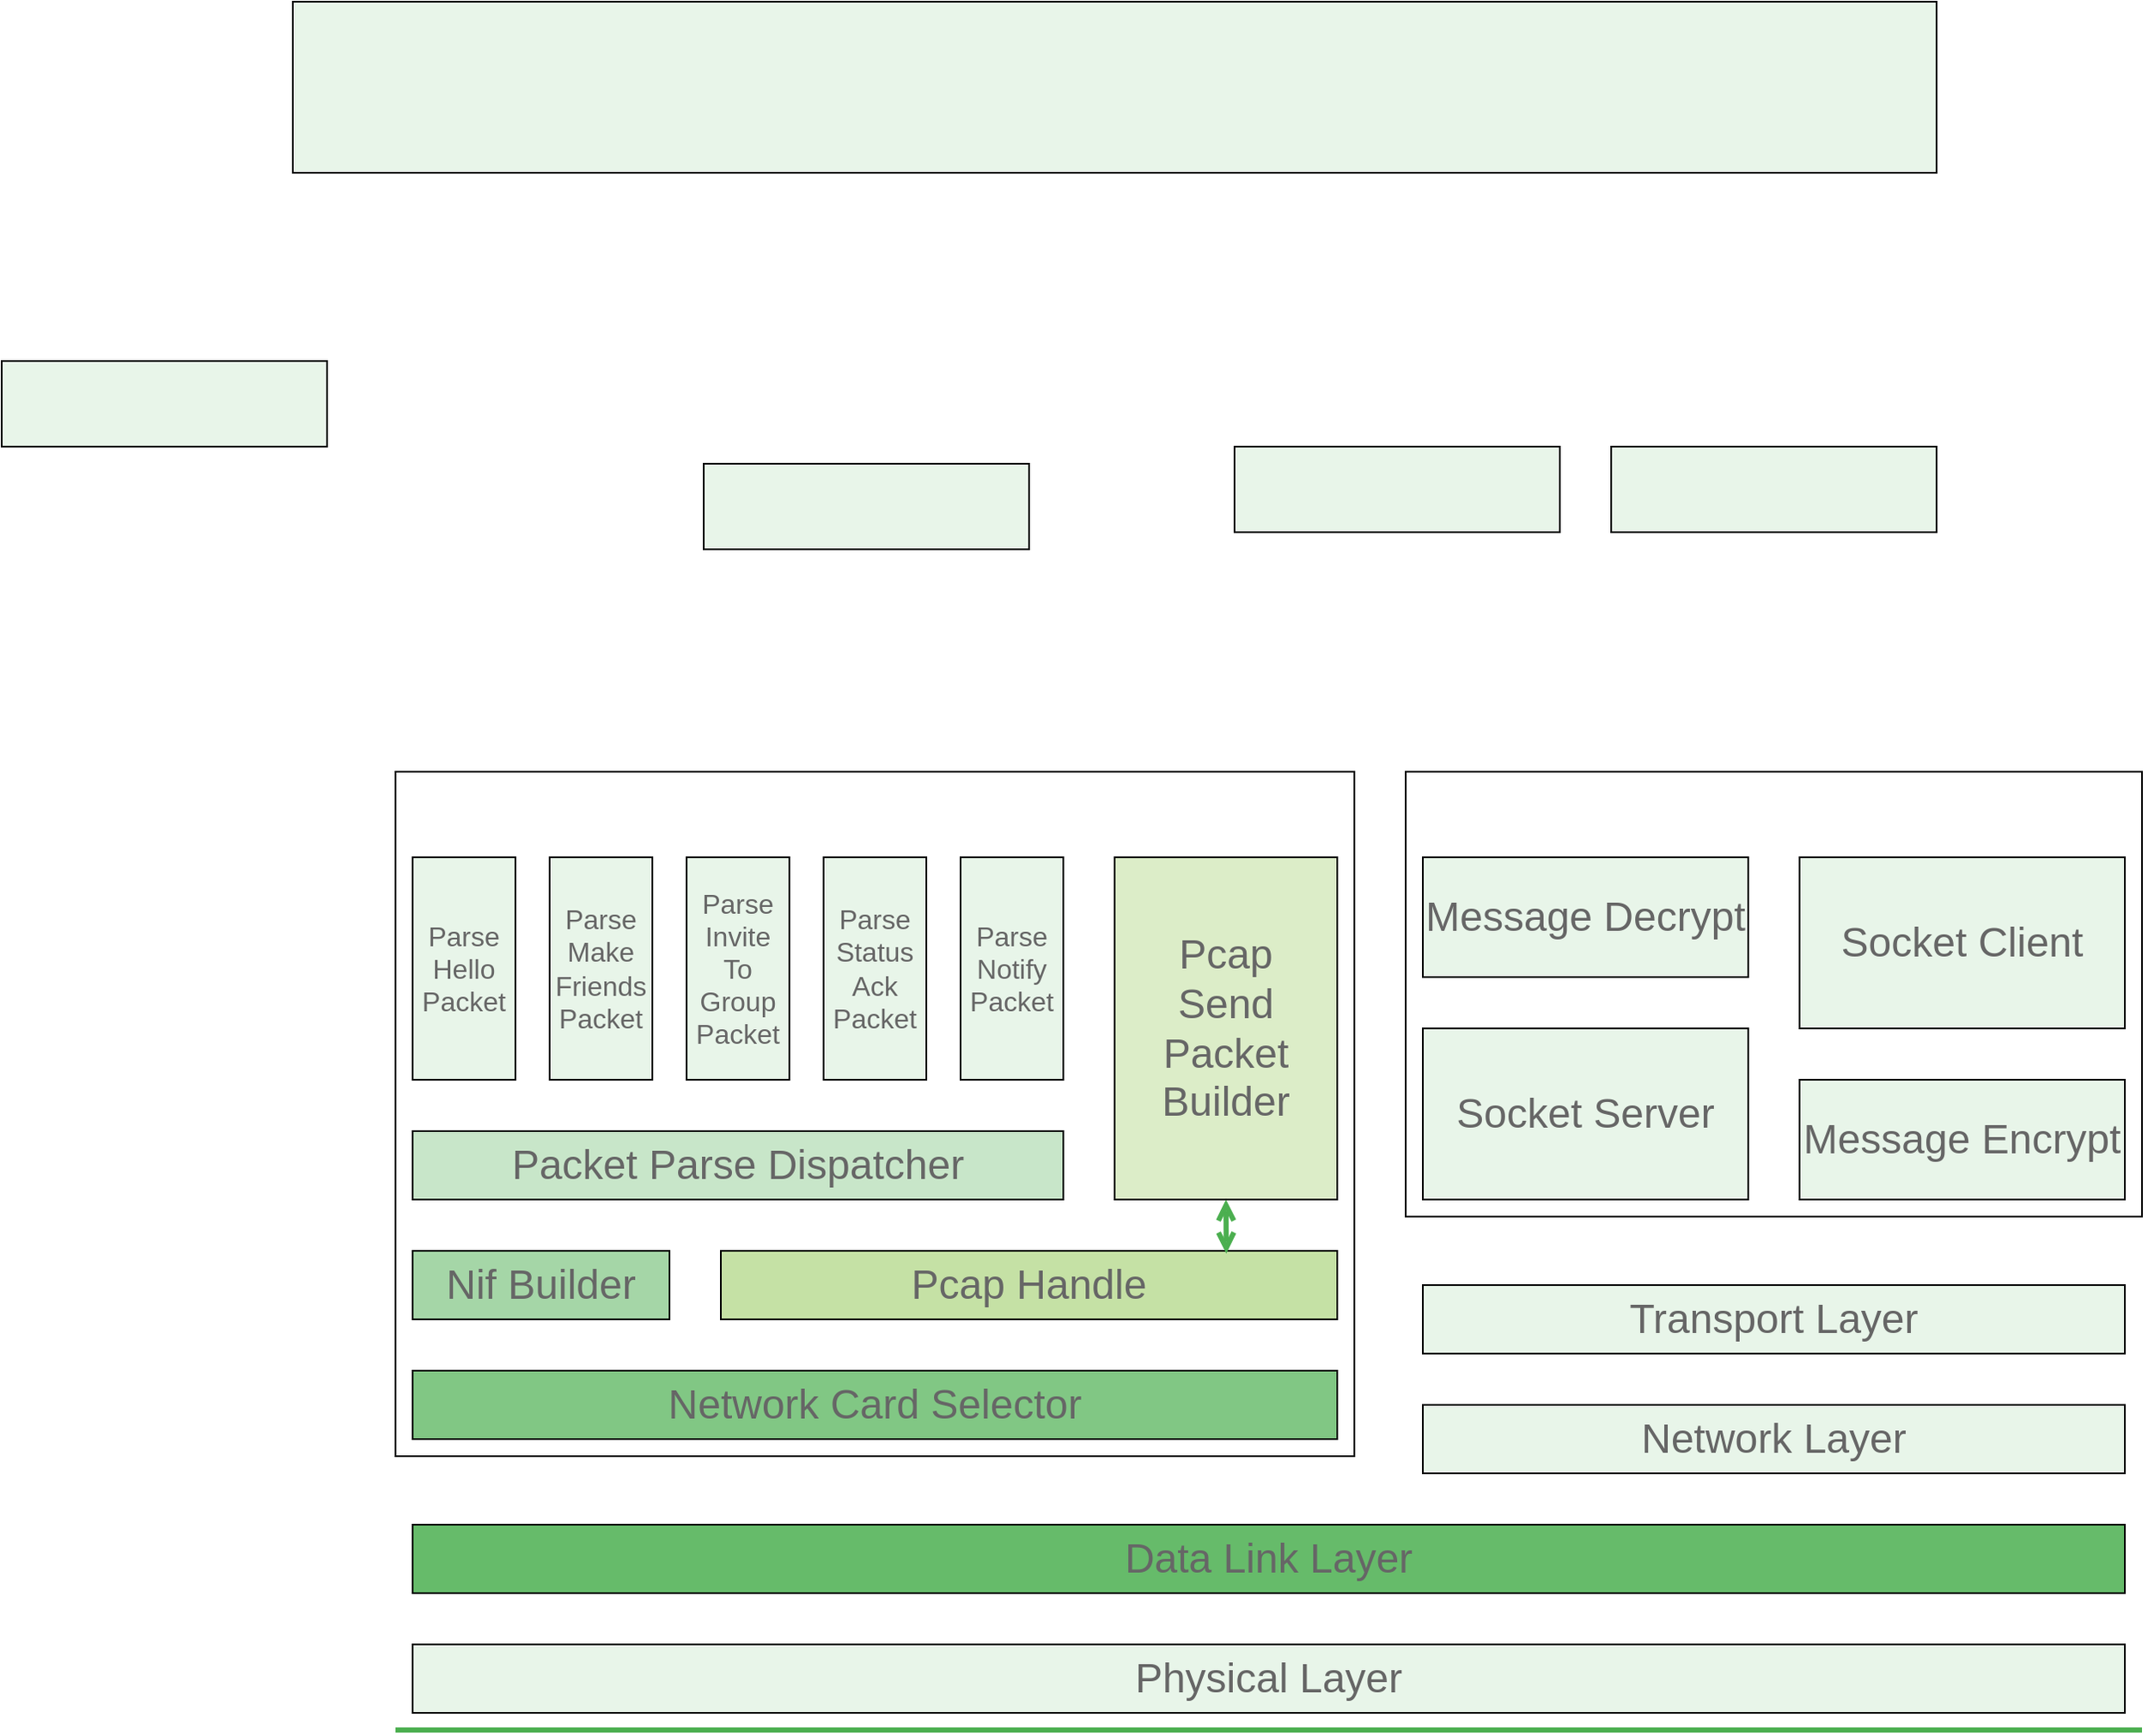 <mxfile version="14.6.6" type="github">
  <diagram id="JCKB8MocDSN7x97dPDkK" name="Page-1">
    <mxGraphModel dx="865" dy="523" grid="1" gridSize="10" guides="1" tooltips="1" connect="1" arrows="1" fold="1" page="1" pageScale="1" pageWidth="1654" pageHeight="2336" math="0" shadow="0">
      <root>
        <mxCell id="0" />
        <mxCell id="1" parent="0" />
        <mxCell id="Dv_WCurl7W9lhUE-oqcY-34" value="" style="rounded=0;whiteSpace=wrap;html=1;fillColor=none;" vertex="1" parent="1">
          <mxGeometry x="870" y="600" width="430" height="260" as="geometry" />
        </mxCell>
        <mxCell id="Dv_WCurl7W9lhUE-oqcY-24" value="&lt;span style=&quot;color: rgb(102 , 102 , 102) ; font-size: 24px&quot;&gt;Network Layer&lt;/span&gt;" style="rounded=0;whiteSpace=wrap;html=1;strokeColor=#000000;fillColor=#e8f5e9;strokeWidth=1;" vertex="1" parent="1">
          <mxGeometry x="880" y="970" width="410" height="40" as="geometry" />
        </mxCell>
        <mxCell id="Dv_WCurl7W9lhUE-oqcY-26" value="&lt;span style=&quot;color: rgb(102 , 102 , 102) ; font-size: 24px&quot;&gt;Transport Layer&lt;/span&gt;" style="rounded=0;whiteSpace=wrap;html=1;strokeColor=#000000;fillColor=#e8f5e9;strokeWidth=1;" vertex="1" parent="1">
          <mxGeometry x="880" y="900" width="410" height="40" as="geometry" />
        </mxCell>
        <mxCell id="Dv_WCurl7W9lhUE-oqcY-28" value="&lt;font color=&quot;#666666&quot;&gt;&lt;span style=&quot;font-size: 24px&quot;&gt;Socket Server&lt;/span&gt;&lt;/font&gt;" style="rounded=0;whiteSpace=wrap;html=1;strokeColor=#000000;fillColor=#e8f5e9;strokeWidth=1;" vertex="1" parent="1">
          <mxGeometry x="880" y="750" width="190" height="100" as="geometry" />
        </mxCell>
        <mxCell id="Dv_WCurl7W9lhUE-oqcY-30" value="&lt;span style=&quot;color: rgb(102 , 102 , 102) ; font-size: 24px&quot;&gt;Socket Client&lt;/span&gt;" style="rounded=0;whiteSpace=wrap;html=1;strokeColor=#000000;fillColor=#e8f5e9;strokeWidth=1;" vertex="1" parent="1">
          <mxGeometry x="1100" y="650" width="190" height="100" as="geometry" />
        </mxCell>
        <mxCell id="Dv_WCurl7W9lhUE-oqcY-31" value="&lt;span style=&quot;color: rgb(102 , 102 , 102) ; font-size: 24px&quot;&gt;Message Decrypt&lt;/span&gt;" style="rounded=0;whiteSpace=wrap;html=1;strokeColor=#000000;fillColor=#e8f5e9;strokeWidth=1;" vertex="1" parent="1">
          <mxGeometry x="880" y="650" width="190" height="70" as="geometry" />
        </mxCell>
        <mxCell id="Dv_WCurl7W9lhUE-oqcY-32" value="&lt;span style=&quot;color: rgb(102 , 102 , 102) ; font-size: 24px&quot;&gt;Message Encrypt&lt;/span&gt;" style="rounded=0;whiteSpace=wrap;html=1;strokeColor=#000000;fillColor=#e8f5e9;strokeWidth=1;" vertex="1" parent="1">
          <mxGeometry x="1100" y="780" width="190" height="70" as="geometry" />
        </mxCell>
        <mxCell id="Dv_WCurl7W9lhUE-oqcY-36" value="" style="rounded=0;whiteSpace=wrap;html=1;strokeColor=#000000;fillColor=#e8f5e9;" vertex="1" parent="1">
          <mxGeometry x="50" y="360" width="190" height="50" as="geometry" />
        </mxCell>
        <mxCell id="Dv_WCurl7W9lhUE-oqcY-37" value="" style="rounded=0;whiteSpace=wrap;html=1;strokeColor=#000000;fillColor=#e8f5e9;" vertex="1" parent="1">
          <mxGeometry x="460" y="420" width="190" height="50" as="geometry" />
        </mxCell>
        <mxCell id="Dv_WCurl7W9lhUE-oqcY-39" value="" style="rounded=0;whiteSpace=wrap;html=1;strokeColor=#000000;fillColor=#e8f5e9;" vertex="1" parent="1">
          <mxGeometry x="770" y="410" width="190" height="50" as="geometry" />
        </mxCell>
        <mxCell id="Dv_WCurl7W9lhUE-oqcY-40" value="" style="rounded=0;whiteSpace=wrap;html=1;strokeColor=#000000;fillColor=#e8f5e9;" vertex="1" parent="1">
          <mxGeometry x="990" y="410" width="190" height="50" as="geometry" />
        </mxCell>
        <mxCell id="Dv_WCurl7W9lhUE-oqcY-41" value="" style="rounded=0;whiteSpace=wrap;html=1;strokeColor=#000000;fillColor=#e8f5e9;" vertex="1" parent="1">
          <mxGeometry x="220" y="150" width="960" height="100" as="geometry" />
        </mxCell>
        <mxCell id="Dv_WCurl7W9lhUE-oqcY-56" value="" style="group" vertex="1" connectable="0" parent="1">
          <mxGeometry x="280" y="600" width="560" height="400" as="geometry" />
        </mxCell>
        <mxCell id="Dv_WCurl7W9lhUE-oqcY-10" value="&lt;font style=&quot;font-size: 24px&quot; color=&quot;#666666&quot;&gt;Nif Builder&lt;/font&gt;" style="rounded=0;whiteSpace=wrap;html=1;fillColor=#a5d6a7;strokeWidth=1;" vertex="1" parent="Dv_WCurl7W9lhUE-oqcY-56">
          <mxGeometry x="10" y="280" width="150" height="40" as="geometry" />
        </mxCell>
        <mxCell id="Dv_WCurl7W9lhUE-oqcY-11" value="&lt;font color=&quot;#666666&quot;&gt;&lt;span style=&quot;font-size: 24px&quot;&gt;Pcap Handle&lt;/span&gt;&lt;/font&gt;" style="rounded=0;whiteSpace=wrap;html=1;fillColor=#c5e1a5;strokeWidth=1;" vertex="1" parent="Dv_WCurl7W9lhUE-oqcY-56">
          <mxGeometry x="190" y="280" width="360" height="40" as="geometry" />
        </mxCell>
        <mxCell id="Dv_WCurl7W9lhUE-oqcY-16" value="&lt;font color=&quot;#666666&quot;&gt;&lt;span style=&quot;font-size: 24px&quot;&gt;Packet Parse Dispatcher&lt;/span&gt;&lt;/font&gt;" style="rounded=0;whiteSpace=wrap;html=1;strokeColor=#000000;fillColor=#c8e6c9;strokeWidth=1;" vertex="1" parent="Dv_WCurl7W9lhUE-oqcY-56">
          <mxGeometry x="10" y="210" width="380" height="40" as="geometry" />
        </mxCell>
        <mxCell id="Dv_WCurl7W9lhUE-oqcY-17" value="&lt;span style=&quot;color: rgb(102 , 102 , 102) ; font-size: 24px&quot;&gt;Pcap&lt;br&gt;Send&lt;br&gt;Packet&lt;br&gt;Builder&lt;br&gt;&lt;/span&gt;" style="rounded=0;whiteSpace=wrap;html=1;strokeColor=#000000;fillColor=#dcedc8;strokeWidth=1;" vertex="1" parent="Dv_WCurl7W9lhUE-oqcY-56">
          <mxGeometry x="420" y="50" width="130" height="200" as="geometry" />
        </mxCell>
        <mxCell id="Dv_WCurl7W9lhUE-oqcY-18" value="&lt;span style=&quot;color: rgb(102 , 102 , 102) ; font-size: 16px&quot;&gt;Parse&lt;br&gt;Hello&lt;br&gt;Packet&lt;br&gt;&lt;/span&gt;" style="rounded=0;whiteSpace=wrap;html=1;strokeColor=#000000;fillColor=#e8f5e9;strokeWidth=1;" vertex="1" parent="Dv_WCurl7W9lhUE-oqcY-56">
          <mxGeometry x="10" y="50" width="60" height="130" as="geometry" />
        </mxCell>
        <mxCell id="Dv_WCurl7W9lhUE-oqcY-19" value="&lt;span style=&quot;color: rgb(102 , 102 , 102) ; font-size: 16px&quot;&gt;Parse&lt;/span&gt;&lt;br style=&quot;color: rgb(102 , 102 , 102) ; font-size: 16px&quot;&gt;&lt;font color=&quot;#666666&quot;&gt;&lt;span style=&quot;font-size: 16px&quot;&gt;Make&lt;br&gt;Friends&lt;/span&gt;&lt;/font&gt;&lt;br style=&quot;color: rgb(102 , 102 , 102) ; font-size: 16px&quot;&gt;&lt;span style=&quot;color: rgb(102 , 102 , 102) ; font-size: 16px&quot;&gt;Packet&lt;/span&gt;" style="rounded=0;whiteSpace=wrap;html=1;strokeColor=#000000;fillColor=#e8f5e9;strokeWidth=1;" vertex="1" parent="Dv_WCurl7W9lhUE-oqcY-56">
          <mxGeometry x="90" y="50" width="60" height="130" as="geometry" />
        </mxCell>
        <mxCell id="Dv_WCurl7W9lhUE-oqcY-20" value="&lt;span style=&quot;color: rgb(102 , 102 , 102) ; font-size: 16px&quot;&gt;Parse&lt;/span&gt;&lt;br style=&quot;color: rgb(102 , 102 , 102) ; font-size: 16px&quot;&gt;&lt;span style=&quot;color: rgb(102 , 102 , 102) ; font-size: 16px&quot;&gt;Invite&lt;br&gt;&lt;/span&gt;&lt;span style=&quot;color: rgb(102 , 102 , 102) ; font-size: 16px&quot;&gt;To&lt;br&gt;&lt;/span&gt;&lt;font color=&quot;#666666&quot;&gt;&lt;span style=&quot;font-size: 16px&quot;&gt;Group&lt;/span&gt;&lt;/font&gt;&lt;br style=&quot;color: rgb(102 , 102 , 102) ; font-size: 16px&quot;&gt;&lt;span style=&quot;color: rgb(102 , 102 , 102) ; font-size: 16px&quot;&gt;Packet&lt;/span&gt;" style="rounded=0;whiteSpace=wrap;html=1;strokeColor=#000000;fillColor=#e8f5e9;strokeWidth=1;" vertex="1" parent="Dv_WCurl7W9lhUE-oqcY-56">
          <mxGeometry x="170" y="50" width="60" height="130" as="geometry" />
        </mxCell>
        <mxCell id="Dv_WCurl7W9lhUE-oqcY-21" value="&lt;span style=&quot;color: rgb(102 , 102 , 102) ; font-size: 16px&quot;&gt;Parse&lt;/span&gt;&lt;br style=&quot;color: rgb(102 , 102 , 102) ; font-size: 16px&quot;&gt;&lt;span style=&quot;color: rgb(102 , 102 , 102) ; font-size: 16px&quot;&gt;Status&lt;br&gt;&lt;/span&gt;&lt;font color=&quot;#666666&quot;&gt;&lt;span style=&quot;font-size: 16px&quot;&gt;Ack&lt;/span&gt;&lt;/font&gt;&lt;br style=&quot;color: rgb(102 , 102 , 102) ; font-size: 16px&quot;&gt;&lt;span style=&quot;color: rgb(102 , 102 , 102) ; font-size: 16px&quot;&gt;Packet&lt;/span&gt;" style="rounded=0;whiteSpace=wrap;html=1;strokeColor=#000000;fillColor=#e8f5e9;strokeWidth=1;" vertex="1" parent="Dv_WCurl7W9lhUE-oqcY-56">
          <mxGeometry x="250" y="50" width="60" height="130" as="geometry" />
        </mxCell>
        <mxCell id="Dv_WCurl7W9lhUE-oqcY-22" value="&lt;span style=&quot;color: rgb(102 , 102 , 102) ; font-size: 16px&quot;&gt;Parse&lt;/span&gt;&lt;br style=&quot;color: rgb(102 , 102 , 102) ; font-size: 16px&quot;&gt;&lt;font color=&quot;#666666&quot;&gt;&lt;span style=&quot;font-size: 16px&quot;&gt;Notify&lt;/span&gt;&lt;/font&gt;&lt;br style=&quot;color: rgb(102 , 102 , 102) ; font-size: 16px&quot;&gt;&lt;span style=&quot;color: rgb(102 , 102 , 102) ; font-size: 16px&quot;&gt;Packet&lt;/span&gt;" style="rounded=0;whiteSpace=wrap;html=1;strokeColor=#000000;fillColor=#e8f5e9;strokeWidth=1;" vertex="1" parent="Dv_WCurl7W9lhUE-oqcY-56">
          <mxGeometry x="330" y="50" width="60" height="130" as="geometry" />
        </mxCell>
        <mxCell id="Dv_WCurl7W9lhUE-oqcY-33" value="" style="rounded=0;whiteSpace=wrap;html=1;strokeColor=#000000;fillColor=none;" vertex="1" parent="Dv_WCurl7W9lhUE-oqcY-56">
          <mxGeometry width="560" height="400" as="geometry" />
        </mxCell>
        <mxCell id="Dv_WCurl7W9lhUE-oqcY-9" value="&lt;font style=&quot;font-size: 24px&quot; color=&quot;#666666&quot;&gt;Network Card Selector&lt;/font&gt;" style="rounded=0;whiteSpace=wrap;html=1;fillColor=#81c784;strokeWidth=1;" vertex="1" parent="Dv_WCurl7W9lhUE-oqcY-56">
          <mxGeometry x="10" y="350" width="540" height="40" as="geometry" />
        </mxCell>
        <mxCell id="Dv_WCurl7W9lhUE-oqcY-55" value="" style="endArrow=open;startArrow=open;html=1;strokeColor=#4caf50;strokeWidth=3;entryX=0.5;entryY=1;entryDx=0;entryDy=0;exitX=0.82;exitY=0.04;exitDx=0;exitDy=0;exitPerimeter=0;startFill=0;endFill=0;" edge="1" parent="Dv_WCurl7W9lhUE-oqcY-56" source="Dv_WCurl7W9lhUE-oqcY-11" target="Dv_WCurl7W9lhUE-oqcY-17">
          <mxGeometry width="50" height="50" relative="1" as="geometry">
            <mxPoint x="457" y="300" as="sourcePoint" />
            <mxPoint x="507" y="250" as="targetPoint" />
          </mxGeometry>
        </mxCell>
        <mxCell id="Dv_WCurl7W9lhUE-oqcY-64" value="&lt;span style=&quot;color: rgb(102 , 102 , 102) ; font-size: 24px&quot;&gt;Transport Layer&lt;/span&gt;" style="rounded=0;whiteSpace=wrap;html=1;strokeColor=#000000;fillColor=#e8f5e9;strokeWidth=1;" vertex="1" parent="1">
          <mxGeometry x="880" y="900" width="410" height="40" as="geometry" />
        </mxCell>
        <mxCell id="Dv_WCurl7W9lhUE-oqcY-71" value="&lt;span style=&quot;color: rgb(102 , 102 , 102) ; font-size: 24px&quot;&gt;Transport Layer&lt;/span&gt;" style="rounded=0;whiteSpace=wrap;html=1;strokeColor=#000000;fillColor=#e8f5e9;strokeWidth=1;" vertex="1" parent="1">
          <mxGeometry x="880" y="900" width="410" height="40" as="geometry" />
        </mxCell>
        <mxCell id="Dv_WCurl7W9lhUE-oqcY-72" value="&lt;span style=&quot;color: rgb(102 , 102 , 102) ; font-size: 24px&quot;&gt;Network Layer&lt;/span&gt;" style="rounded=0;whiteSpace=wrap;html=1;strokeColor=#000000;fillColor=#e8f5e9;strokeWidth=1;" vertex="1" parent="1">
          <mxGeometry x="880" y="970" width="410" height="40" as="geometry" />
        </mxCell>
        <mxCell id="Dv_WCurl7W9lhUE-oqcY-23" value="&lt;font color=&quot;#666666&quot;&gt;&lt;span style=&quot;font-size: 24px&quot;&gt;Data Link Layer&lt;/span&gt;&lt;/font&gt;" style="rounded=0;whiteSpace=wrap;html=1;strokeColor=#000000;fillColor=#66bb6a;strokeWidth=1;" vertex="1" parent="1">
          <mxGeometry x="290" y="1040" width="1000" height="40" as="geometry" />
        </mxCell>
        <mxCell id="Dv_WCurl7W9lhUE-oqcY-25" value="&lt;font color=&quot;#666666&quot;&gt;&lt;span style=&quot;font-size: 24px&quot;&gt;Physical Layer&lt;/span&gt;&lt;/font&gt;" style="rounded=0;whiteSpace=wrap;html=1;strokeColor=#000000;fillColor=#e8f5e9;strokeWidth=1;" vertex="1" parent="1">
          <mxGeometry x="290" y="1110" width="1000" height="40" as="geometry" />
        </mxCell>
        <mxCell id="Dv_WCurl7W9lhUE-oqcY-79" value="&lt;span style=&quot;color: rgb(102 , 102 , 102) ; font-size: 24px&quot;&gt;Transport Layer&lt;/span&gt;" style="rounded=0;whiteSpace=wrap;html=1;strokeColor=#000000;fillColor=#e8f5e9;strokeWidth=1;" vertex="1" parent="1">
          <mxGeometry x="880" y="900" width="410" height="40" as="geometry" />
        </mxCell>
        <mxCell id="Dv_WCurl7W9lhUE-oqcY-80" value="&lt;span style=&quot;color: rgb(102 , 102 , 102) ; font-size: 24px&quot;&gt;Network Layer&lt;/span&gt;" style="rounded=0;whiteSpace=wrap;html=1;strokeColor=#000000;fillColor=#e8f5e9;strokeWidth=1;" vertex="1" parent="1">
          <mxGeometry x="880" y="970" width="410" height="40" as="geometry" />
        </mxCell>
        <mxCell id="Dv_WCurl7W9lhUE-oqcY-74" value="" style="endArrow=none;html=1;strokeColor=#4caf50;strokeWidth=3;" edge="1" parent="1">
          <mxGeometry x="280" y="890" width="50" height="50" as="geometry">
            <mxPoint x="1300" y="1160" as="sourcePoint" />
            <mxPoint x="280" y="1160" as="targetPoint" />
          </mxGeometry>
        </mxCell>
      </root>
    </mxGraphModel>
  </diagram>
</mxfile>
